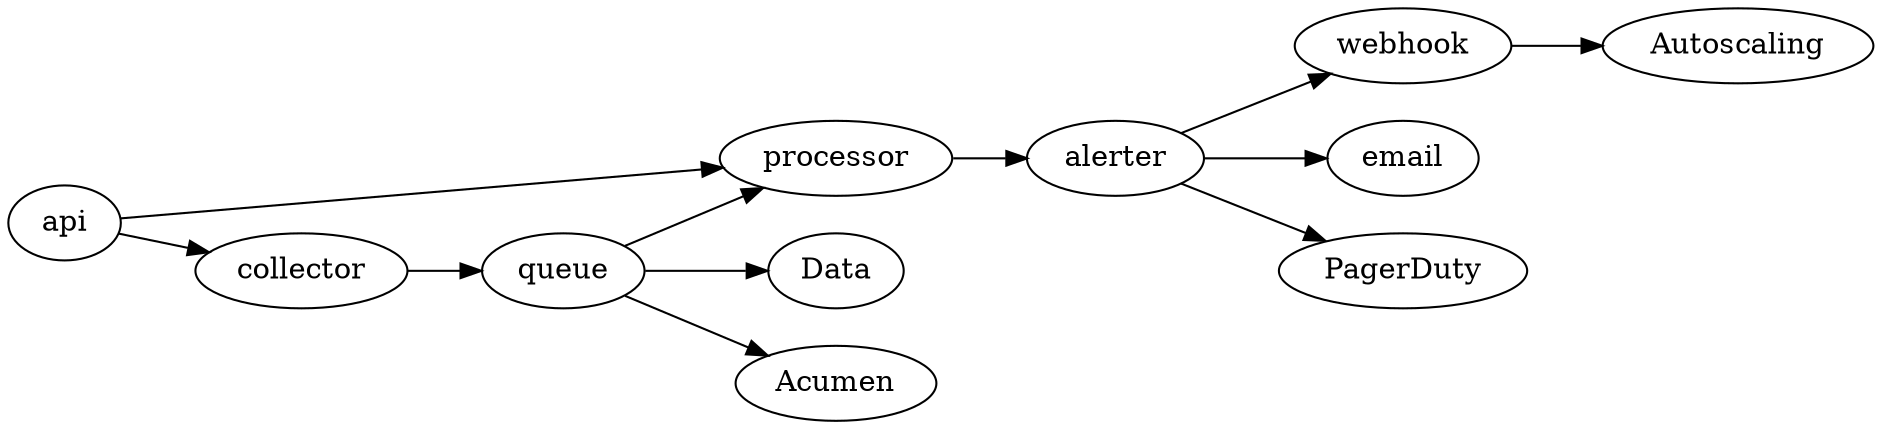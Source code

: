 digraph g {
  rankdir = "LR";
  collector -> queue;
  queue -> processor;
  processor -> alerter;
  queue -> Data;
  queue -> Acumen;
  alerter -> webhook;
  webhook -> Autoscaling;
  alerter -> email;
  alerter -> PagerDuty;
  api -> collector [weight=0];
  api -> processor [weight=0];
}
